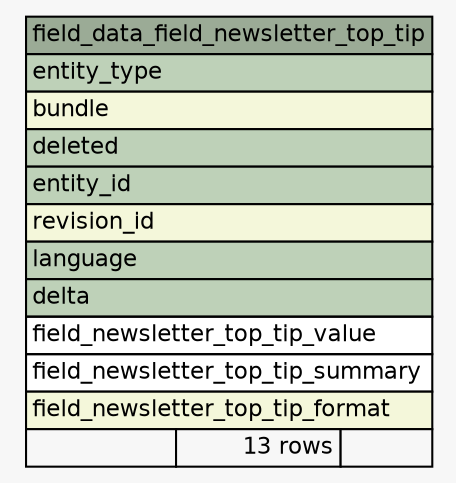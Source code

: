 // dot 2.30.1 on Mac OS X 10.8.3
// SchemaSpy rev 590
digraph "field_data_field_newsletter_top_tip" {
  graph [
    rankdir="RL"
    bgcolor="#f7f7f7"
    nodesep="0.18"
    ranksep="0.46"
    fontname="Helvetica"
    fontsize="11"
  ];
  node [
    fontname="Helvetica"
    fontsize="11"
    shape="plaintext"
  ];
  edge [
    arrowsize="0.8"
  ];
  "field_data_field_newsletter_top_tip" [
    label=<
    <TABLE BORDER="0" CELLBORDER="1" CELLSPACING="0" BGCOLOR="#ffffff">
      <TR><TD COLSPAN="3" BGCOLOR="#9bab96" ALIGN="CENTER">field_data_field_newsletter_top_tip</TD></TR>
      <TR><TD PORT="entity_type" COLSPAN="3" BGCOLOR="#bed1b8" ALIGN="LEFT">entity_type</TD></TR>
      <TR><TD PORT="bundle" COLSPAN="3" BGCOLOR="#f4f7da" ALIGN="LEFT">bundle</TD></TR>
      <TR><TD PORT="deleted" COLSPAN="3" BGCOLOR="#bed1b8" ALIGN="LEFT">deleted</TD></TR>
      <TR><TD PORT="entity_id" COLSPAN="3" BGCOLOR="#bed1b8" ALIGN="LEFT">entity_id</TD></TR>
      <TR><TD PORT="revision_id" COLSPAN="3" BGCOLOR="#f4f7da" ALIGN="LEFT">revision_id</TD></TR>
      <TR><TD PORT="language" COLSPAN="3" BGCOLOR="#bed1b8" ALIGN="LEFT">language</TD></TR>
      <TR><TD PORT="delta" COLSPAN="3" BGCOLOR="#bed1b8" ALIGN="LEFT">delta</TD></TR>
      <TR><TD PORT="field_newsletter_top_tip_value" COLSPAN="3" ALIGN="LEFT">field_newsletter_top_tip_value</TD></TR>
      <TR><TD PORT="field_newsletter_top_tip_summary" COLSPAN="3" ALIGN="LEFT">field_newsletter_top_tip_summary</TD></TR>
      <TR><TD PORT="field_newsletter_top_tip_format" COLSPAN="3" BGCOLOR="#f4f7da" ALIGN="LEFT">field_newsletter_top_tip_format</TD></TR>
      <TR><TD ALIGN="LEFT" BGCOLOR="#f7f7f7">  </TD><TD ALIGN="RIGHT" BGCOLOR="#f7f7f7">13 rows</TD><TD ALIGN="RIGHT" BGCOLOR="#f7f7f7">  </TD></TR>
    </TABLE>>
    URL="tables/field_data_field_newsletter_top_tip.html"
    tooltip="field_data_field_newsletter_top_tip"
  ];
}
